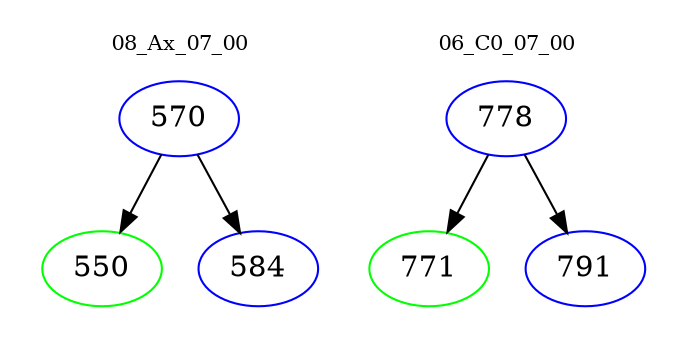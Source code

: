 digraph{
subgraph cluster_0 {
color = white
label = "08_Ax_07_00";
fontsize=10;
T0_570 [label="570", color="blue"]
T0_570 -> T0_550 [color="black"]
T0_550 [label="550", color="green"]
T0_570 -> T0_584 [color="black"]
T0_584 [label="584", color="blue"]
}
subgraph cluster_1 {
color = white
label = "06_C0_07_00";
fontsize=10;
T1_778 [label="778", color="blue"]
T1_778 -> T1_771 [color="black"]
T1_771 [label="771", color="green"]
T1_778 -> T1_791 [color="black"]
T1_791 [label="791", color="blue"]
}
}
